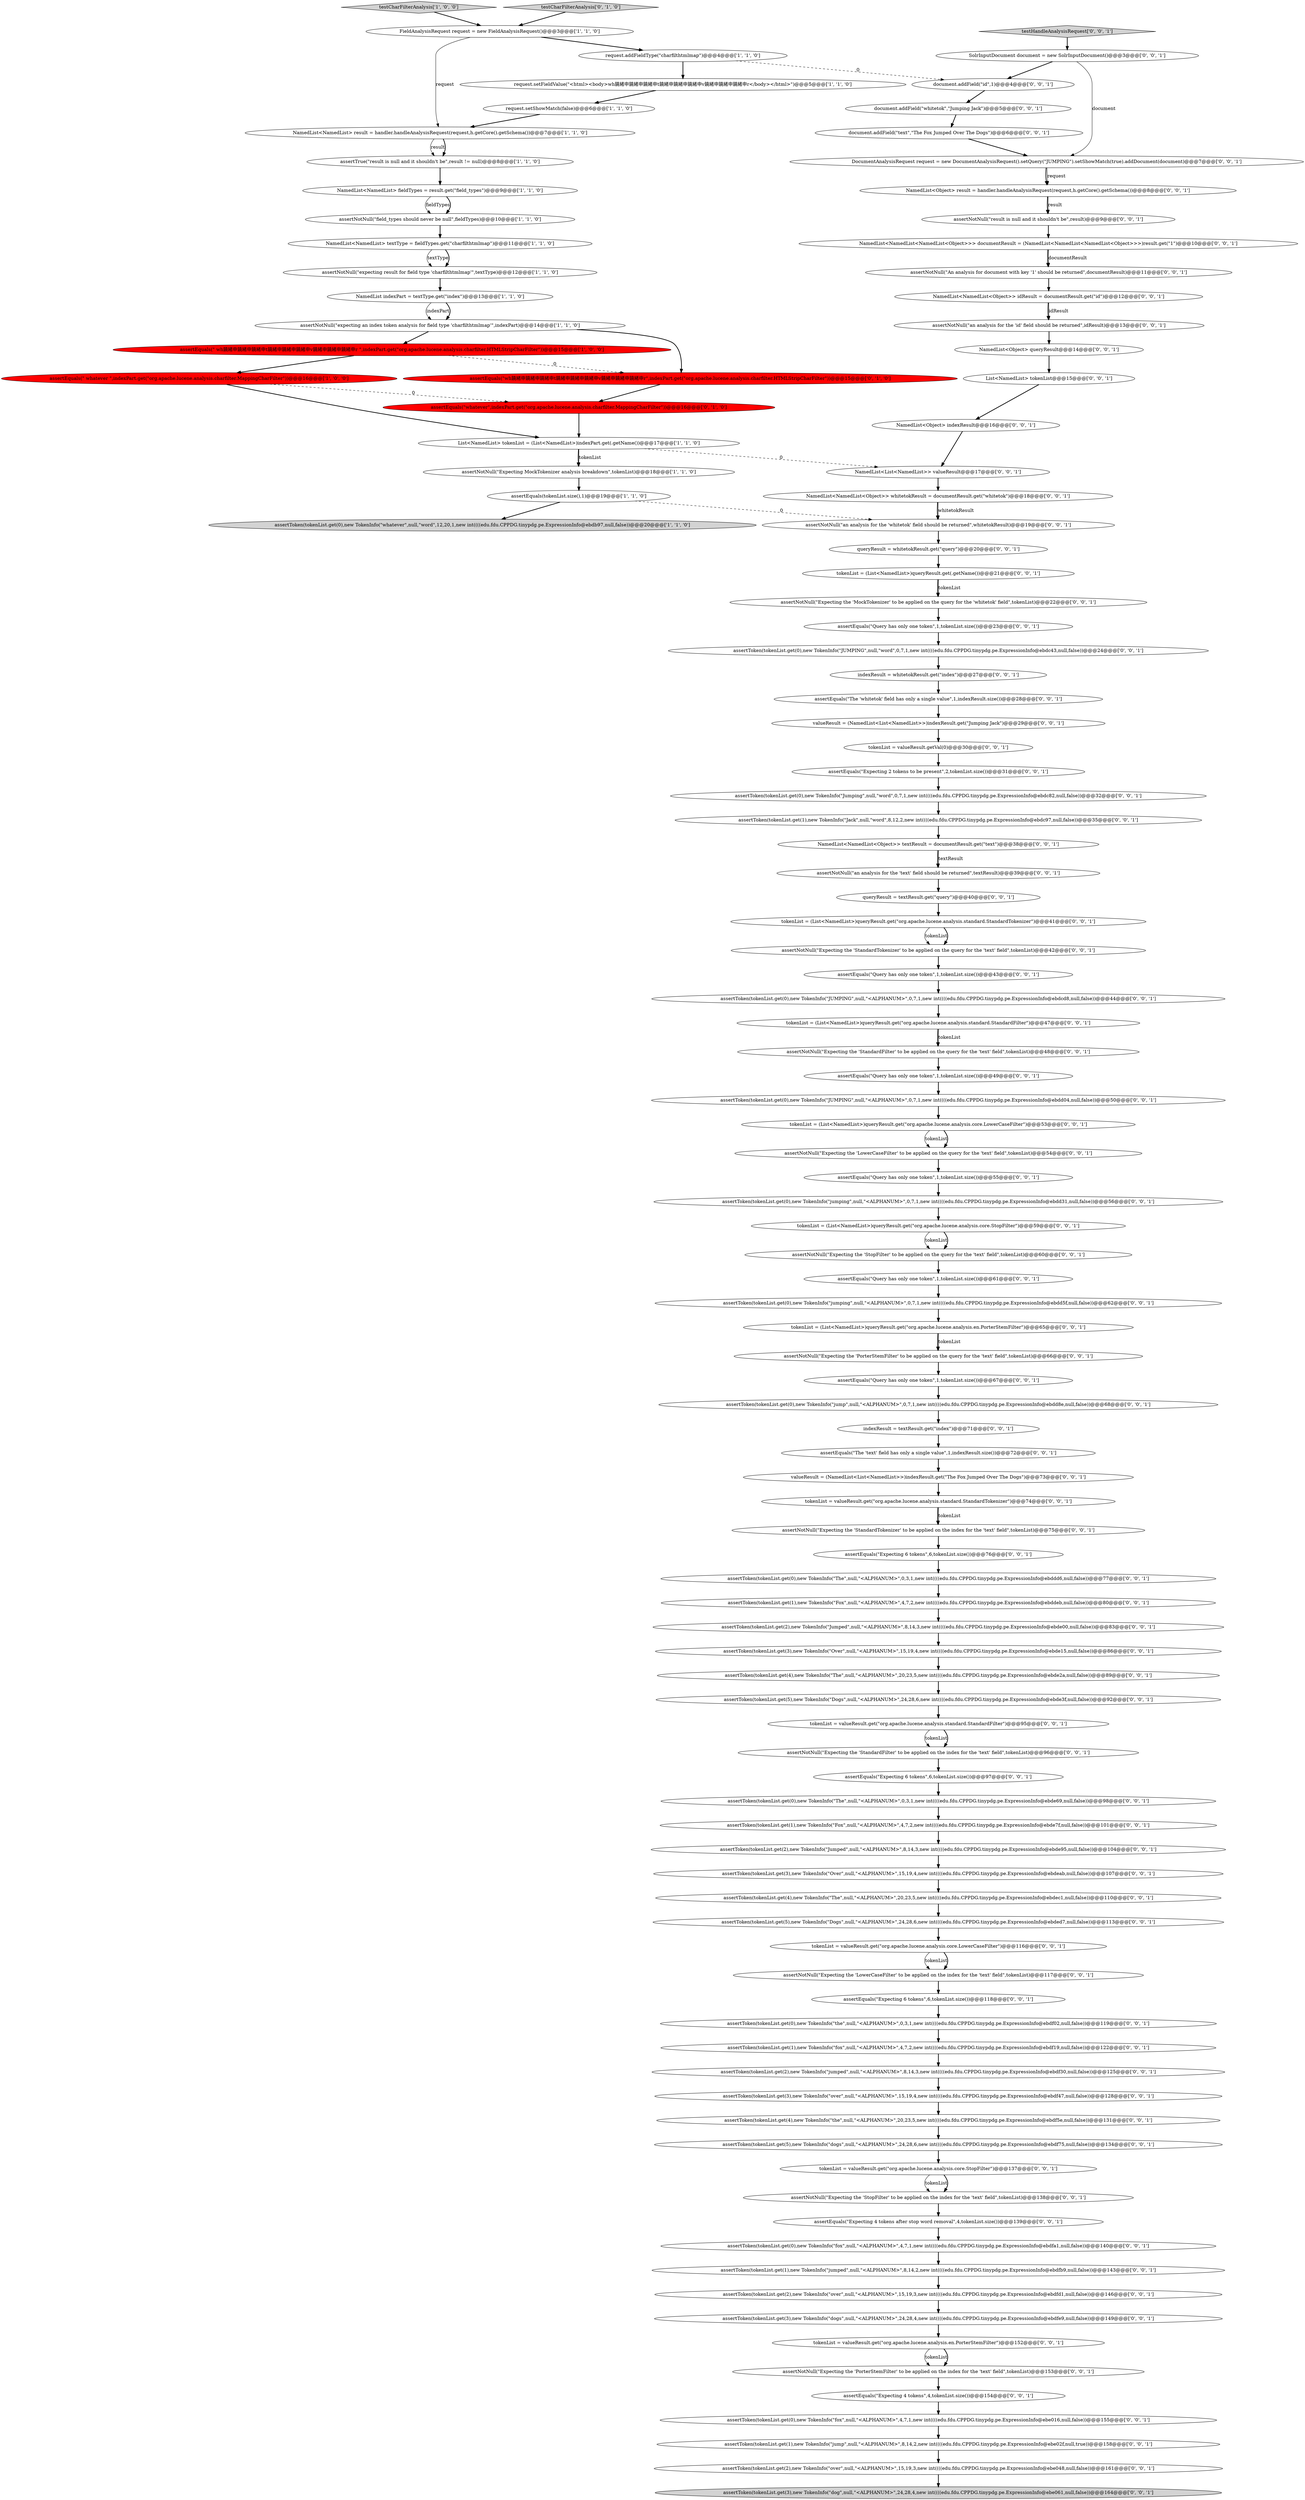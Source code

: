 digraph {
17 [style = filled, label = "NamedList<NamedList> result = handler.handleAnalysisRequest(request,h.getCore().getSchema())@@@7@@@['1', '1', '0']", fillcolor = white, shape = ellipse image = "AAA0AAABBB1BBB"];
22 [style = filled, label = "assertEquals(\"Query has only one token\",1,tokenList.size())@@@49@@@['0', '0', '1']", fillcolor = white, shape = ellipse image = "AAA0AAABBB3BBB"];
43 [style = filled, label = "assertToken(tokenList.get(0),new TokenInfo(\"JUMPING\",null,\"<ALPHANUM>\",0,7,1,new int((((edu.fdu.CPPDG.tinypdg.pe.ExpressionInfo@ebdd04,null,false))@@@50@@@['0', '0', '1']", fillcolor = white, shape = ellipse image = "AAA0AAABBB3BBB"];
111 [style = filled, label = "assertToken(tokenList.get(0),new TokenInfo(\"fox\",null,\"<ALPHANUM>\",4,7,1,new int((((edu.fdu.CPPDG.tinypdg.pe.ExpressionInfo@ebe016,null,false))@@@155@@@['0', '0', '1']", fillcolor = white, shape = ellipse image = "AAA0AAABBB3BBB"];
88 [style = filled, label = "NamedList<Object> indexResult@@@16@@@['0', '0', '1']", fillcolor = white, shape = ellipse image = "AAA0AAABBB3BBB"];
62 [style = filled, label = "NamedList<NamedList<Object>> idResult = documentResult.get(\"id\")@@@12@@@['0', '0', '1']", fillcolor = white, shape = ellipse image = "AAA0AAABBB3BBB"];
10 [style = filled, label = "assertNotNull(\"Expecting MockTokenizer analysis breakdown\",tokenList)@@@18@@@['1', '1', '0']", fillcolor = white, shape = ellipse image = "AAA0AAABBB1BBB"];
114 [style = filled, label = "assertToken(tokenList.get(2),new TokenInfo(\"over\",null,\"<ALPHANUM>\",15,19,3,new int((((edu.fdu.CPPDG.tinypdg.pe.ExpressionInfo@ebe048,null,false))@@@161@@@['0', '0', '1']", fillcolor = white, shape = ellipse image = "AAA0AAABBB3BBB"];
75 [style = filled, label = "NamedList<Object> result = handler.handleAnalysisRequest(request,h.getCore().getSchema())@@@8@@@['0', '0', '1']", fillcolor = white, shape = ellipse image = "AAA0AAABBB3BBB"];
4 [style = filled, label = "assertEquals(\" whatever \",indexPart.get(\"org.apache.lucene.analysis.charfilter.MappingCharFilter\"))@@@16@@@['1', '0', '0']", fillcolor = red, shape = ellipse image = "AAA1AAABBB1BBB"];
16 [style = filled, label = "request.setShowMatch(false)@@@6@@@['1', '1', '0']", fillcolor = white, shape = ellipse image = "AAA0AAABBB1BBB"];
26 [style = filled, label = "tokenList = valueResult.get(\"org.apache.lucene.analysis.core.LowerCaseFilter\")@@@116@@@['0', '0', '1']", fillcolor = white, shape = ellipse image = "AAA0AAABBB3BBB"];
89 [style = filled, label = "assertToken(tokenList.get(0),new TokenInfo(\"jump\",null,\"<ALPHANUM>\",0,7,1,new int((((edu.fdu.CPPDG.tinypdg.pe.ExpressionInfo@ebdd8e,null,false))@@@68@@@['0', '0', '1']", fillcolor = white, shape = ellipse image = "AAA0AAABBB3BBB"];
92 [style = filled, label = "assertToken(tokenList.get(5),new TokenInfo(\"Dogs\",null,\"<ALPHANUM>\",24,28,6,new int((((edu.fdu.CPPDG.tinypdg.pe.ExpressionInfo@ebde3f,null,false))@@@92@@@['0', '0', '1']", fillcolor = white, shape = ellipse image = "AAA0AAABBB3BBB"];
64 [style = filled, label = "tokenList = valueResult.get(\"org.apache.lucene.analysis.core.StopFilter\")@@@137@@@['0', '0', '1']", fillcolor = white, shape = ellipse image = "AAA0AAABBB3BBB"];
87 [style = filled, label = "assertToken(tokenList.get(0),new TokenInfo(\"JUMPING\",null,\"<ALPHANUM>\",0,7,1,new int((((edu.fdu.CPPDG.tinypdg.pe.ExpressionInfo@ebdcd8,null,false))@@@44@@@['0', '0', '1']", fillcolor = white, shape = ellipse image = "AAA0AAABBB3BBB"];
33 [style = filled, label = "document.addField(\"whitetok\",\"Jumping Jack\")@@@5@@@['0', '0', '1']", fillcolor = white, shape = ellipse image = "AAA0AAABBB3BBB"];
51 [style = filled, label = "assertNotNull(\"Expecting the 'StandardFilter' to be applied on the query for the 'text' field\",tokenList)@@@48@@@['0', '0', '1']", fillcolor = white, shape = ellipse image = "AAA0AAABBB3BBB"];
96 [style = filled, label = "queryResult = textResult.get(\"query\")@@@40@@@['0', '0', '1']", fillcolor = white, shape = ellipse image = "AAA0AAABBB3BBB"];
47 [style = filled, label = "assertEquals(\"The 'whitetok' field has only a single value\",1,indexResult.size())@@@28@@@['0', '0', '1']", fillcolor = white, shape = ellipse image = "AAA0AAABBB3BBB"];
31 [style = filled, label = "List<NamedList> tokenList@@@15@@@['0', '0', '1']", fillcolor = white, shape = ellipse image = "AAA0AAABBB3BBB"];
41 [style = filled, label = "tokenList = (List<NamedList>)queryResult.get(\"org.apache.lucene.analysis.en.PorterStemFilter\")@@@65@@@['0', '0', '1']", fillcolor = white, shape = ellipse image = "AAA0AAABBB3BBB"];
101 [style = filled, label = "assertNotNull(\"Expecting the 'StopFilter' to be applied on the index for the 'text' field\",tokenList)@@@138@@@['0', '0', '1']", fillcolor = white, shape = ellipse image = "AAA0AAABBB3BBB"];
45 [style = filled, label = "queryResult = whitetokResult.get(\"query\")@@@20@@@['0', '0', '1']", fillcolor = white, shape = ellipse image = "AAA0AAABBB3BBB"];
117 [style = filled, label = "assertNotNull(\"Expecting the 'StandardTokenizer' to be applied on the query for the 'text' field\",tokenList)@@@42@@@['0', '0', '1']", fillcolor = white, shape = ellipse image = "AAA0AAABBB3BBB"];
42 [style = filled, label = "assertToken(tokenList.get(2),new TokenInfo(\"Jumped\",null,\"<ALPHANUM>\",8,14,3,new int((((edu.fdu.CPPDG.tinypdg.pe.ExpressionInfo@ebde95,null,false))@@@104@@@['0', '0', '1']", fillcolor = white, shape = ellipse image = "AAA0AAABBB3BBB"];
58 [style = filled, label = "assertToken(tokenList.get(0),new TokenInfo(\"fox\",null,\"<ALPHANUM>\",4,7,1,new int((((edu.fdu.CPPDG.tinypdg.pe.ExpressionInfo@ebdfa1,null,false))@@@140@@@['0', '0', '1']", fillcolor = white, shape = ellipse image = "AAA0AAABBB3BBB"];
60 [style = filled, label = "assertToken(tokenList.get(0),new TokenInfo(\"The\",null,\"<ALPHANUM>\",0,3,1,new int((((edu.fdu.CPPDG.tinypdg.pe.ExpressionInfo@ebddd6,null,false))@@@77@@@['0', '0', '1']", fillcolor = white, shape = ellipse image = "AAA0AAABBB3BBB"];
14 [style = filled, label = "assertEquals(\" wh鐃緒申鐃緒申鐃緒申t鐃緒申鐃緒申鐃緒申v鐃緒申鐃緒申鐃緒申r \",indexPart.get(\"org.apache.lucene.analysis.charfilter.HTMLStripCharFilter\"))@@@15@@@['1', '0', '0']", fillcolor = red, shape = ellipse image = "AAA1AAABBB1BBB"];
91 [style = filled, label = "assertToken(tokenList.get(1),new TokenInfo(\"fox\",null,\"<ALPHANUM>\",4,7,2,new int((((edu.fdu.CPPDG.tinypdg.pe.ExpressionInfo@ebdf19,null,false))@@@122@@@['0', '0', '1']", fillcolor = white, shape = ellipse image = "AAA0AAABBB3BBB"];
86 [style = filled, label = "assertNotNull(\"Expecting the 'LowerCaseFilter' to be applied on the query for the 'text' field\",tokenList)@@@54@@@['0', '0', '1']", fillcolor = white, shape = ellipse image = "AAA0AAABBB3BBB"];
78 [style = filled, label = "assertToken(tokenList.get(3),new TokenInfo(\"dog\",null,\"<ALPHANUM>\",24,28,4,new int((((edu.fdu.CPPDG.tinypdg.pe.ExpressionInfo@ebe061,null,false))@@@164@@@['0', '0', '1']", fillcolor = lightgray, shape = ellipse image = "AAA0AAABBB3BBB"];
46 [style = filled, label = "assertEquals(\"Expecting 6 tokens\",6,tokenList.size())@@@118@@@['0', '0', '1']", fillcolor = white, shape = ellipse image = "AAA0AAABBB3BBB"];
49 [style = filled, label = "assertNotNull(\"an analysis for the 'whitetok' field should be returned\",whitetokResult)@@@19@@@['0', '0', '1']", fillcolor = white, shape = ellipse image = "AAA0AAABBB3BBB"];
9 [style = filled, label = "NamedList indexPart = textType.get(\"index\")@@@13@@@['1', '1', '0']", fillcolor = white, shape = ellipse image = "AAA0AAABBB1BBB"];
40 [style = filled, label = "testHandleAnalysisRequest['0', '0', '1']", fillcolor = lightgray, shape = diamond image = "AAA0AAABBB3BBB"];
8 [style = filled, label = "assertNotNull(\"field_types should never be null\",fieldTypes)@@@10@@@['1', '1', '0']", fillcolor = white, shape = ellipse image = "AAA0AAABBB1BBB"];
23 [style = filled, label = "assertToken(tokenList.get(3),new TokenInfo(\"Over\",null,\"<ALPHANUM>\",15,19,4,new int((((edu.fdu.CPPDG.tinypdg.pe.ExpressionInfo@ebde15,null,false))@@@86@@@['0', '0', '1']", fillcolor = white, shape = ellipse image = "AAA0AAABBB3BBB"];
108 [style = filled, label = "indexResult = whitetokResult.get(\"index\")@@@27@@@['0', '0', '1']", fillcolor = white, shape = ellipse image = "AAA0AAABBB3BBB"];
77 [style = filled, label = "assertToken(tokenList.get(1),new TokenInfo(\"jumped\",null,\"<ALPHANUM>\",8,14,2,new int((((edu.fdu.CPPDG.tinypdg.pe.ExpressionInfo@ebdfb9,null,false))@@@143@@@['0', '0', '1']", fillcolor = white, shape = ellipse image = "AAA0AAABBB3BBB"];
2 [style = filled, label = "NamedList<NamedList> fieldTypes = result.get(\"field_types\")@@@9@@@['1', '1', '0']", fillcolor = white, shape = ellipse image = "AAA0AAABBB1BBB"];
32 [style = filled, label = "tokenList = (List<NamedList>)queryResult.get(\"org.apache.lucene.analysis.core.LowerCaseFilter\")@@@53@@@['0', '0', '1']", fillcolor = white, shape = ellipse image = "AAA0AAABBB3BBB"];
27 [style = filled, label = "NamedList<List<NamedList>> valueResult@@@17@@@['0', '0', '1']", fillcolor = white, shape = ellipse image = "AAA0AAABBB3BBB"];
69 [style = filled, label = "NamedList<Object> queryResult@@@14@@@['0', '0', '1']", fillcolor = white, shape = ellipse image = "AAA0AAABBB3BBB"];
52 [style = filled, label = "assertEquals(\"The 'text' field has only a single value\",1,indexResult.size())@@@72@@@['0', '0', '1']", fillcolor = white, shape = ellipse image = "AAA0AAABBB3BBB"];
118 [style = filled, label = "tokenList = (List<NamedList>)queryResult.get(\"org.apache.lucene.analysis.standard.StandardFilter\")@@@47@@@['0', '0', '1']", fillcolor = white, shape = ellipse image = "AAA0AAABBB3BBB"];
76 [style = filled, label = "valueResult = (NamedList<List<NamedList>>)indexResult.get(\"Jumping Jack\")@@@29@@@['0', '0', '1']", fillcolor = white, shape = ellipse image = "AAA0AAABBB3BBB"];
7 [style = filled, label = "assertEquals(tokenList.size(),1)@@@19@@@['1', '1', '0']", fillcolor = white, shape = ellipse image = "AAA0AAABBB1BBB"];
15 [style = filled, label = "request.setFieldValue(\"<html><body>wh鐃緒申鐃緒申鐃緒申t鐃緒申鐃緒申鐃緒申v鐃緒申鐃緒申鐃緒申r</body></html>\")@@@5@@@['1', '1', '0']", fillcolor = white, shape = ellipse image = "AAA0AAABBB1BBB"];
63 [style = filled, label = "DocumentAnalysisRequest request = new DocumentAnalysisRequest().setQuery(\"JUMPING\").setShowMatch(true).addDocument(document)@@@7@@@['0', '0', '1']", fillcolor = white, shape = ellipse image = "AAA0AAABBB3BBB"];
83 [style = filled, label = "assertToken(tokenList.get(2),new TokenInfo(\"jumped\",null,\"<ALPHANUM>\",8,14,3,new int((((edu.fdu.CPPDG.tinypdg.pe.ExpressionInfo@ebdf30,null,false))@@@125@@@['0', '0', '1']", fillcolor = white, shape = ellipse image = "AAA0AAABBB3BBB"];
110 [style = filled, label = "assertToken(tokenList.get(1),new TokenInfo(\"jump\",null,\"<ALPHANUM>\",8,14,2,new int((((edu.fdu.CPPDG.tinypdg.pe.ExpressionInfo@ebe02f,null,true))@@@158@@@['0', '0', '1']", fillcolor = white, shape = ellipse image = "AAA0AAABBB3BBB"];
38 [style = filled, label = "tokenList = valueResult.getVal(0)@@@30@@@['0', '0', '1']", fillcolor = white, shape = ellipse image = "AAA0AAABBB3BBB"];
107 [style = filled, label = "assertEquals(\"Expecting 4 tokens after stop word removal\",4,tokenList.size())@@@139@@@['0', '0', '1']", fillcolor = white, shape = ellipse image = "AAA0AAABBB3BBB"];
59 [style = filled, label = "tokenList = (List<NamedList>)queryResult.get(\"org.apache.lucene.analysis.standard.StandardTokenizer\")@@@41@@@['0', '0', '1']", fillcolor = white, shape = ellipse image = "AAA0AAABBB3BBB"];
5 [style = filled, label = "FieldAnalysisRequest request = new FieldAnalysisRequest()@@@3@@@['1', '1', '0']", fillcolor = white, shape = ellipse image = "AAA0AAABBB1BBB"];
54 [style = filled, label = "assertNotNull(\"an analysis for the 'id' field should be returned\",idResult)@@@13@@@['0', '0', '1']", fillcolor = white, shape = ellipse image = "AAA0AAABBB3BBB"];
105 [style = filled, label = "assertToken(tokenList.get(4),new TokenInfo(\"The\",null,\"<ALPHANUM>\",20,23,5,new int((((edu.fdu.CPPDG.tinypdg.pe.ExpressionInfo@ebdec1,null,false))@@@110@@@['0', '0', '1']", fillcolor = white, shape = ellipse image = "AAA0AAABBB3BBB"];
93 [style = filled, label = "assertToken(tokenList.get(0),new TokenInfo(\"jumping\",null,\"<ALPHANUM>\",0,7,1,new int((((edu.fdu.CPPDG.tinypdg.pe.ExpressionInfo@ebdd31,null,false))@@@56@@@['0', '0', '1']", fillcolor = white, shape = ellipse image = "AAA0AAABBB3BBB"];
50 [style = filled, label = "assertEquals(\"Query has only one token\",1,tokenList.size())@@@23@@@['0', '0', '1']", fillcolor = white, shape = ellipse image = "AAA0AAABBB3BBB"];
98 [style = filled, label = "assertNotNull(\"Expecting the 'StandardFilter' to be applied on the index for the 'text' field\",tokenList)@@@96@@@['0', '0', '1']", fillcolor = white, shape = ellipse image = "AAA0AAABBB3BBB"];
6 [style = filled, label = "testCharFilterAnalysis['1', '0', '0']", fillcolor = lightgray, shape = diamond image = "AAA0AAABBB1BBB"];
65 [style = filled, label = "assertNotNull(\"Expecting the 'PorterStemFilter' to be applied on the index for the 'text' field\",tokenList)@@@153@@@['0', '0', '1']", fillcolor = white, shape = ellipse image = "AAA0AAABBB3BBB"];
24 [style = filled, label = "SolrInputDocument document = new SolrInputDocument()@@@3@@@['0', '0', '1']", fillcolor = white, shape = ellipse image = "AAA0AAABBB3BBB"];
55 [style = filled, label = "assertToken(tokenList.get(4),new TokenInfo(\"The\",null,\"<ALPHANUM>\",20,23,5,new int((((edu.fdu.CPPDG.tinypdg.pe.ExpressionInfo@ebde2a,null,false))@@@89@@@['0', '0', '1']", fillcolor = white, shape = ellipse image = "AAA0AAABBB3BBB"];
39 [style = filled, label = "assertToken(tokenList.get(3),new TokenInfo(\"dogs\",null,\"<ALPHANUM>\",24,28,4,new int((((edu.fdu.CPPDG.tinypdg.pe.ExpressionInfo@ebdfe9,null,false))@@@149@@@['0', '0', '1']", fillcolor = white, shape = ellipse image = "AAA0AAABBB3BBB"];
19 [style = filled, label = "testCharFilterAnalysis['0', '1', '0']", fillcolor = lightgray, shape = diamond image = "AAA0AAABBB2BBB"];
25 [style = filled, label = "assertToken(tokenList.get(4),new TokenInfo(\"the\",null,\"<ALPHANUM>\",20,23,5,new int((((edu.fdu.CPPDG.tinypdg.pe.ExpressionInfo@ebdf5e,null,false))@@@131@@@['0', '0', '1']", fillcolor = white, shape = ellipse image = "AAA0AAABBB3BBB"];
99 [style = filled, label = "assertToken(tokenList.get(3),new TokenInfo(\"over\",null,\"<ALPHANUM>\",15,19,4,new int((((edu.fdu.CPPDG.tinypdg.pe.ExpressionInfo@ebdf47,null,false))@@@128@@@['0', '0', '1']", fillcolor = white, shape = ellipse image = "AAA0AAABBB3BBB"];
70 [style = filled, label = "assertNotNull(\"Expecting the 'StandardTokenizer' to be applied on the index for the 'text' field\",tokenList)@@@75@@@['0', '0', '1']", fillcolor = white, shape = ellipse image = "AAA0AAABBB3BBB"];
73 [style = filled, label = "assertNotNull(\"Expecting the 'LowerCaseFilter' to be applied on the index for the 'text' field\",tokenList)@@@117@@@['0', '0', '1']", fillcolor = white, shape = ellipse image = "AAA0AAABBB3BBB"];
109 [style = filled, label = "tokenList = valueResult.get(\"org.apache.lucene.analysis.en.PorterStemFilter\")@@@152@@@['0', '0', '1']", fillcolor = white, shape = ellipse image = "AAA0AAABBB3BBB"];
72 [style = filled, label = "tokenList = (List<NamedList>)queryResult.get(.getName())@@@21@@@['0', '0', '1']", fillcolor = white, shape = ellipse image = "AAA0AAABBB3BBB"];
56 [style = filled, label = "assertToken(tokenList.get(0),new TokenInfo(\"The\",null,\"<ALPHANUM>\",0,3,1,new int((((edu.fdu.CPPDG.tinypdg.pe.ExpressionInfo@ebde69,null,false))@@@98@@@['0', '0', '1']", fillcolor = white, shape = ellipse image = "AAA0AAABBB3BBB"];
104 [style = filled, label = "assertToken(tokenList.get(2),new TokenInfo(\"over\",null,\"<ALPHANUM>\",15,19,3,new int((((edu.fdu.CPPDG.tinypdg.pe.ExpressionInfo@ebdfd1,null,false))@@@146@@@['0', '0', '1']", fillcolor = white, shape = ellipse image = "AAA0AAABBB3BBB"];
80 [style = filled, label = "valueResult = (NamedList<List<NamedList>>)indexResult.get(\"The Fox Jumped Over The Dogs\")@@@73@@@['0', '0', '1']", fillcolor = white, shape = ellipse image = "AAA0AAABBB3BBB"];
13 [style = filled, label = "request.addFieldType(\"charfilthtmlmap\")@@@4@@@['1', '1', '0']", fillcolor = white, shape = ellipse image = "AAA0AAABBB1BBB"];
37 [style = filled, label = "assertEquals(\"Query has only one token\",1,tokenList.size())@@@55@@@['0', '0', '1']", fillcolor = white, shape = ellipse image = "AAA0AAABBB3BBB"];
57 [style = filled, label = "assertToken(tokenList.get(5),new TokenInfo(\"dogs\",null,\"<ALPHANUM>\",24,28,6,new int((((edu.fdu.CPPDG.tinypdg.pe.ExpressionInfo@ebdf75,null,false))@@@134@@@['0', '0', '1']", fillcolor = white, shape = ellipse image = "AAA0AAABBB3BBB"];
85 [style = filled, label = "assertEquals(\"Expecting 2 tokens to be present\",2,tokenList.size())@@@31@@@['0', '0', '1']", fillcolor = white, shape = ellipse image = "AAA0AAABBB3BBB"];
74 [style = filled, label = "assertToken(tokenList.get(2),new TokenInfo(\"Jumped\",null,\"<ALPHANUM>\",8,14,3,new int((((edu.fdu.CPPDG.tinypdg.pe.ExpressionInfo@ebde00,null,false))@@@83@@@['0', '0', '1']", fillcolor = white, shape = ellipse image = "AAA0AAABBB3BBB"];
106 [style = filled, label = "assertNotNull(\"an analysis for the 'text' field should be returned\",textResult)@@@39@@@['0', '0', '1']", fillcolor = white, shape = ellipse image = "AAA0AAABBB3BBB"];
68 [style = filled, label = "assertToken(tokenList.get(3),new TokenInfo(\"Over\",null,\"<ALPHANUM>\",15,19,4,new int((((edu.fdu.CPPDG.tinypdg.pe.ExpressionInfo@ebdeab,null,false))@@@107@@@['0', '0', '1']", fillcolor = white, shape = ellipse image = "AAA0AAABBB3BBB"];
113 [style = filled, label = "document.addField(\"id\",1)@@@4@@@['0', '0', '1']", fillcolor = white, shape = ellipse image = "AAA0AAABBB3BBB"];
48 [style = filled, label = "assertNotNull(\"result is null and it shouldn't be\",result)@@@9@@@['0', '0', '1']", fillcolor = white, shape = ellipse image = "AAA0AAABBB3BBB"];
20 [style = filled, label = "assertEquals(\"whatever\",indexPart.get(\"org.apache.lucene.analysis.charfilter.MappingCharFilter\"))@@@16@@@['0', '1', '0']", fillcolor = red, shape = ellipse image = "AAA1AAABBB2BBB"];
44 [style = filled, label = "assertEquals(\"Query has only one token\",1,tokenList.size())@@@43@@@['0', '0', '1']", fillcolor = white, shape = ellipse image = "AAA0AAABBB3BBB"];
112 [style = filled, label = "assertEquals(\"Query has only one token\",1,tokenList.size())@@@61@@@['0', '0', '1']", fillcolor = white, shape = ellipse image = "AAA0AAABBB3BBB"];
84 [style = filled, label = "NamedList<NamedList<NamedList<Object>>> documentResult = (NamedList<NamedList<NamedList<Object>>>)result.get(\"1\")@@@10@@@['0', '0', '1']", fillcolor = white, shape = ellipse image = "AAA0AAABBB3BBB"];
79 [style = filled, label = "assertNotNull(\"An analysis for document with key '1' should be returned\",documentResult)@@@11@@@['0', '0', '1']", fillcolor = white, shape = ellipse image = "AAA0AAABBB3BBB"];
28 [style = filled, label = "assertNotNull(\"Expecting the 'MockTokenizer' to be applied on the query for the 'whitetok' field\",tokenList)@@@22@@@['0', '0', '1']", fillcolor = white, shape = ellipse image = "AAA0AAABBB3BBB"];
71 [style = filled, label = "indexResult = textResult.get(\"index\")@@@71@@@['0', '0', '1']", fillcolor = white, shape = ellipse image = "AAA0AAABBB3BBB"];
61 [style = filled, label = "assertToken(tokenList.get(5),new TokenInfo(\"Dogs\",null,\"<ALPHANUM>\",24,28,6,new int((((edu.fdu.CPPDG.tinypdg.pe.ExpressionInfo@ebded7,null,false))@@@113@@@['0', '0', '1']", fillcolor = white, shape = ellipse image = "AAA0AAABBB3BBB"];
100 [style = filled, label = "assertToken(tokenList.get(0),new TokenInfo(\"jumping\",null,\"<ALPHANUM>\",0,7,1,new int((((edu.fdu.CPPDG.tinypdg.pe.ExpressionInfo@ebdd5f,null,false))@@@62@@@['0', '0', '1']", fillcolor = white, shape = ellipse image = "AAA0AAABBB3BBB"];
18 [style = filled, label = "assertToken(tokenList.get(0),new TokenInfo(\"whatever\",null,\"word\",12,20,1,new int((((edu.fdu.CPPDG.tinypdg.pe.ExpressionInfo@ebdb97,null,false))@@@20@@@['1', '1', '0']", fillcolor = lightgray, shape = ellipse image = "AAA0AAABBB1BBB"];
102 [style = filled, label = "tokenList = valueResult.get(\"org.apache.lucene.analysis.standard.StandardTokenizer\")@@@74@@@['0', '0', '1']", fillcolor = white, shape = ellipse image = "AAA0AAABBB3BBB"];
12 [style = filled, label = "NamedList<NamedList> textType = fieldTypes.get(\"charfilthtmlmap\")@@@11@@@['1', '1', '0']", fillcolor = white, shape = ellipse image = "AAA0AAABBB1BBB"];
21 [style = filled, label = "assertEquals(\"wh鐃緒申鐃緒申鐃緒申t鐃緒申鐃緒申鐃緒申v鐃緒申鐃緒申鐃緒申r\",indexPart.get(\"org.apache.lucene.analysis.charfilter.HTMLStripCharFilter\"))@@@15@@@['0', '1', '0']", fillcolor = red, shape = ellipse image = "AAA1AAABBB2BBB"];
66 [style = filled, label = "assertToken(tokenList.get(1),new TokenInfo(\"Jack\",null,\"word\",8,12,2,new int((((edu.fdu.CPPDG.tinypdg.pe.ExpressionInfo@ebdc97,null,false))@@@35@@@['0', '0', '1']", fillcolor = white, shape = ellipse image = "AAA0AAABBB3BBB"];
67 [style = filled, label = "document.addField(\"text\",\"The Fox Jumped Over The Dogs\")@@@6@@@['0', '0', '1']", fillcolor = white, shape = ellipse image = "AAA0AAABBB3BBB"];
34 [style = filled, label = "assertEquals(\"Expecting 6 tokens\",6,tokenList.size())@@@97@@@['0', '0', '1']", fillcolor = white, shape = ellipse image = "AAA0AAABBB3BBB"];
35 [style = filled, label = "assertToken(tokenList.get(1),new TokenInfo(\"Fox\",null,\"<ALPHANUM>\",4,7,2,new int((((edu.fdu.CPPDG.tinypdg.pe.ExpressionInfo@ebde7f,null,false))@@@101@@@['0', '0', '1']", fillcolor = white, shape = ellipse image = "AAA0AAABBB3BBB"];
81 [style = filled, label = "assertToken(tokenList.get(0),new TokenInfo(\"Jumping\",null,\"word\",0,7,1,new int((((edu.fdu.CPPDG.tinypdg.pe.ExpressionInfo@ebdc82,null,false))@@@32@@@['0', '0', '1']", fillcolor = white, shape = ellipse image = "AAA0AAABBB3BBB"];
3 [style = filled, label = "assertNotNull(\"expecting an index token analysis for field type 'charfilthtmlmap'\",indexPart)@@@14@@@['1', '1', '0']", fillcolor = white, shape = ellipse image = "AAA0AAABBB1BBB"];
97 [style = filled, label = "assertEquals(\"Expecting 4 tokens\",4,tokenList.size())@@@154@@@['0', '0', '1']", fillcolor = white, shape = ellipse image = "AAA0AAABBB3BBB"];
1 [style = filled, label = "List<NamedList> tokenList = (List<NamedList>)indexPart.get(.getName())@@@17@@@['1', '1', '0']", fillcolor = white, shape = ellipse image = "AAA0AAABBB1BBB"];
30 [style = filled, label = "assertNotNull(\"Expecting the 'PorterStemFilter' to be applied on the query for the 'text' field\",tokenList)@@@66@@@['0', '0', '1']", fillcolor = white, shape = ellipse image = "AAA0AAABBB3BBB"];
36 [style = filled, label = "assertToken(tokenList.get(0),new TokenInfo(\"JUMPING\",null,\"word\",0,7,1,new int((((edu.fdu.CPPDG.tinypdg.pe.ExpressionInfo@ebdc43,null,false))@@@24@@@['0', '0', '1']", fillcolor = white, shape = ellipse image = "AAA0AAABBB3BBB"];
0 [style = filled, label = "assertNotNull(\"expecting result for field type 'charfilthtmlmap'\",textType)@@@12@@@['1', '1', '0']", fillcolor = white, shape = ellipse image = "AAA0AAABBB1BBB"];
90 [style = filled, label = "NamedList<NamedList<Object>> whitetokResult = documentResult.get(\"whitetok\")@@@18@@@['0', '0', '1']", fillcolor = white, shape = ellipse image = "AAA0AAABBB3BBB"];
29 [style = filled, label = "tokenList = valueResult.get(\"org.apache.lucene.analysis.standard.StandardFilter\")@@@95@@@['0', '0', '1']", fillcolor = white, shape = ellipse image = "AAA0AAABBB3BBB"];
115 [style = filled, label = "assertToken(tokenList.get(0),new TokenInfo(\"the\",null,\"<ALPHANUM>\",0,3,1,new int((((edu.fdu.CPPDG.tinypdg.pe.ExpressionInfo@ebdf02,null,false))@@@119@@@['0', '0', '1']", fillcolor = white, shape = ellipse image = "AAA0AAABBB3BBB"];
95 [style = filled, label = "assertEquals(\"Query has only one token\",1,tokenList.size())@@@67@@@['0', '0', '1']", fillcolor = white, shape = ellipse image = "AAA0AAABBB3BBB"];
53 [style = filled, label = "assertToken(tokenList.get(1),new TokenInfo(\"Fox\",null,\"<ALPHANUM>\",4,7,2,new int((((edu.fdu.CPPDG.tinypdg.pe.ExpressionInfo@ebddeb,null,false))@@@80@@@['0', '0', '1']", fillcolor = white, shape = ellipse image = "AAA0AAABBB3BBB"];
11 [style = filled, label = "assertTrue(\"result is null and it shouldn't be\",result != null)@@@8@@@['1', '1', '0']", fillcolor = white, shape = ellipse image = "AAA0AAABBB1BBB"];
116 [style = filled, label = "NamedList<NamedList<Object>> textResult = documentResult.get(\"text\")@@@38@@@['0', '0', '1']", fillcolor = white, shape = ellipse image = "AAA0AAABBB3BBB"];
103 [style = filled, label = "assertNotNull(\"Expecting the 'StopFilter' to be applied on the query for the 'text' field\",tokenList)@@@60@@@['0', '0', '1']", fillcolor = white, shape = ellipse image = "AAA0AAABBB3BBB"];
82 [style = filled, label = "assertEquals(\"Expecting 6 tokens\",6,tokenList.size())@@@76@@@['0', '0', '1']", fillcolor = white, shape = ellipse image = "AAA0AAABBB3BBB"];
94 [style = filled, label = "tokenList = (List<NamedList>)queryResult.get(\"org.apache.lucene.analysis.core.StopFilter\")@@@59@@@['0', '0', '1']", fillcolor = white, shape = ellipse image = "AAA0AAABBB3BBB"];
117->44 [style = bold, label=""];
82->60 [style = bold, label=""];
59->117 [style = solid, label="tokenList"];
84->79 [style = bold, label=""];
102->70 [style = bold, label=""];
62->54 [style = bold, label=""];
1->27 [style = dashed, label="0"];
105->61 [style = bold, label=""];
28->50 [style = bold, label=""];
7->49 [style = dashed, label="0"];
2->8 [style = solid, label="fieldTypes"];
60->53 [style = bold, label=""];
115->91 [style = bold, label=""];
101->107 [style = bold, label=""];
19->5 [style = bold, label=""];
32->86 [style = solid, label="tokenList"];
47->76 [style = bold, label=""];
38->85 [style = bold, label=""];
81->66 [style = bold, label=""];
93->94 [style = bold, label=""];
74->23 [style = bold, label=""];
103->112 [style = bold, label=""];
63->75 [style = bold, label=""];
40->24 [style = bold, label=""];
13->113 [style = dashed, label="0"];
90->49 [style = bold, label=""];
73->46 [style = bold, label=""];
25->57 [style = bold, label=""];
94->103 [style = solid, label="tokenList"];
118->51 [style = bold, label=""];
61->26 [style = bold, label=""];
70->82 [style = bold, label=""];
55->92 [style = bold, label=""];
97->111 [style = bold, label=""];
52->80 [style = bold, label=""];
109->65 [style = solid, label="tokenList"];
22->43 [style = bold, label=""];
42->68 [style = bold, label=""];
43->32 [style = bold, label=""];
76->38 [style = bold, label=""];
94->103 [style = bold, label=""];
71->52 [style = bold, label=""];
24->113 [style = bold, label=""];
99->25 [style = bold, label=""];
16->17 [style = bold, label=""];
10->7 [style = bold, label=""];
69->31 [style = bold, label=""];
39->109 [style = bold, label=""];
27->90 [style = bold, label=""];
44->87 [style = bold, label=""];
41->30 [style = bold, label=""];
98->34 [style = bold, label=""];
80->102 [style = bold, label=""];
63->75 [style = solid, label="request"];
29->98 [style = solid, label="tokenList"];
17->11 [style = solid, label="result"];
13->15 [style = bold, label=""];
62->54 [style = solid, label="idResult"];
64->101 [style = solid, label="tokenList"];
24->63 [style = solid, label="document"];
14->4 [style = bold, label=""];
49->45 [style = bold, label=""];
102->70 [style = solid, label="tokenList"];
95->89 [style = bold, label=""];
109->65 [style = bold, label=""];
91->83 [style = bold, label=""];
68->105 [style = bold, label=""];
35->42 [style = bold, label=""];
88->27 [style = bold, label=""];
92->29 [style = bold, label=""];
111->110 [style = bold, label=""];
12->0 [style = solid, label="textType"];
48->84 [style = bold, label=""];
33->67 [style = bold, label=""];
107->58 [style = bold, label=""];
9->3 [style = solid, label="indexPart"];
20->1 [style = bold, label=""];
30->95 [style = bold, label=""];
5->17 [style = solid, label="request"];
112->100 [style = bold, label=""];
29->98 [style = bold, label=""];
77->104 [style = bold, label=""];
56->35 [style = bold, label=""];
34->56 [style = bold, label=""];
6->5 [style = bold, label=""];
96->59 [style = bold, label=""];
75->48 [style = bold, label=""];
89->71 [style = bold, label=""];
67->63 [style = bold, label=""];
4->20 [style = dashed, label="0"];
118->51 [style = solid, label="tokenList"];
53->74 [style = bold, label=""];
5->13 [style = bold, label=""];
75->48 [style = solid, label="result"];
72->28 [style = bold, label=""];
116->106 [style = bold, label=""];
84->79 [style = solid, label="documentResult"];
85->81 [style = bold, label=""];
41->30 [style = solid, label="tokenList"];
7->18 [style = bold, label=""];
9->3 [style = bold, label=""];
26->73 [style = solid, label="tokenList"];
3->21 [style = bold, label=""];
113->33 [style = bold, label=""];
90->49 [style = solid, label="whitetokResult"];
4->1 [style = bold, label=""];
45->72 [style = bold, label=""];
79->62 [style = bold, label=""];
106->96 [style = bold, label=""];
8->12 [style = bold, label=""];
31->88 [style = bold, label=""];
32->86 [style = bold, label=""];
0->9 [style = bold, label=""];
46->115 [style = bold, label=""];
58->77 [style = bold, label=""];
26->73 [style = bold, label=""];
36->108 [style = bold, label=""];
83->99 [style = bold, label=""];
57->64 [style = bold, label=""];
1->10 [style = solid, label="tokenList"];
114->78 [style = bold, label=""];
72->28 [style = solid, label="tokenList"];
3->14 [style = bold, label=""];
54->69 [style = bold, label=""];
104->39 [style = bold, label=""];
15->16 [style = bold, label=""];
87->118 [style = bold, label=""];
12->0 [style = bold, label=""];
116->106 [style = solid, label="textResult"];
11->2 [style = bold, label=""];
108->47 [style = bold, label=""];
64->101 [style = bold, label=""];
37->93 [style = bold, label=""];
21->20 [style = bold, label=""];
59->117 [style = bold, label=""];
50->36 [style = bold, label=""];
51->22 [style = bold, label=""];
100->41 [style = bold, label=""];
86->37 [style = bold, label=""];
65->97 [style = bold, label=""];
14->21 [style = dashed, label="0"];
110->114 [style = bold, label=""];
1->10 [style = bold, label=""];
66->116 [style = bold, label=""];
2->8 [style = bold, label=""];
23->55 [style = bold, label=""];
17->11 [style = bold, label=""];
}
